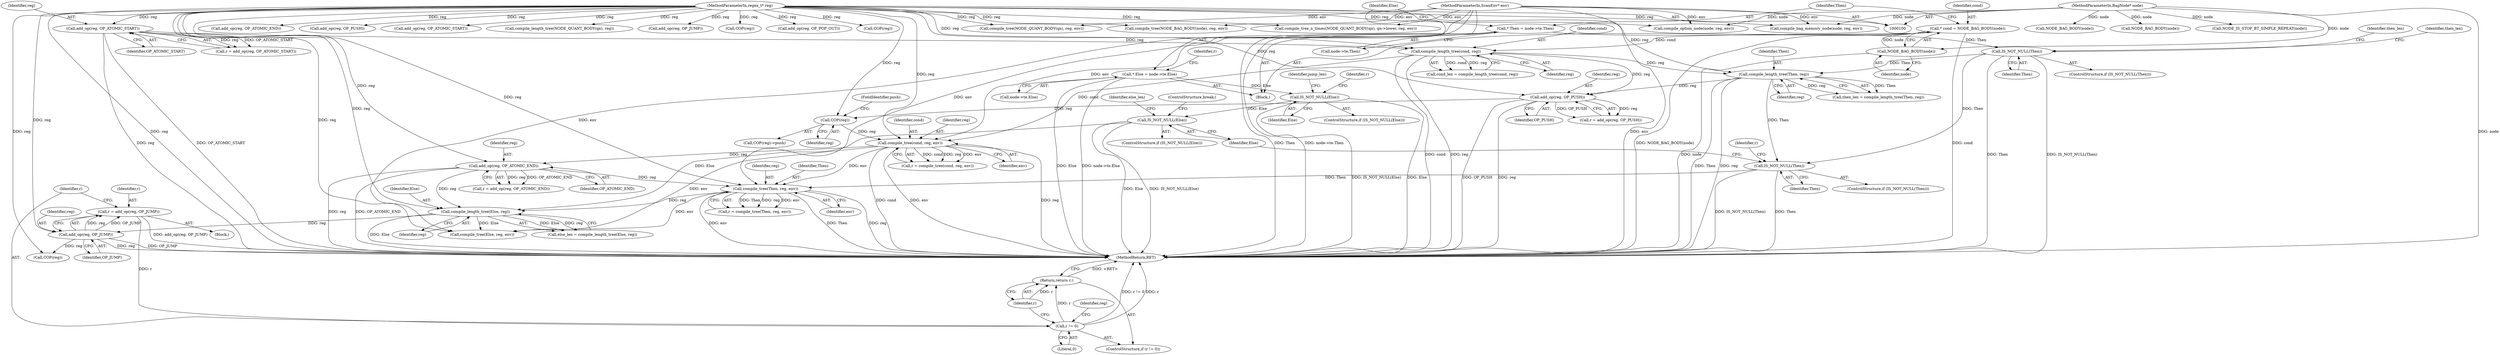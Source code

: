 digraph "1_oniguruma_c509265c5f6ae7264f7b8a8aae1cfa5fc59d108c@del" {
"1000426" [label="(Call,r = add_op(reg, OP_JUMP))"];
"1000428" [label="(Call,add_op(reg, OP_JUMP))"];
"1000423" [label="(Call,compile_length_tree(Else, reg))"];
"1000417" [label="(Call,IS_NOT_NULL(Else))"];
"1000351" [label="(Call,IS_NOT_NULL(Else))"];
"1000295" [label="(Call,* Else = node->te.Else)"];
"1000391" [label="(Call,add_op(reg, OP_ATOMIC_END))"];
"1000379" [label="(Call,compile_tree(cond, reg, env))"];
"1000315" [label="(Call,compile_length_tree(cond, reg))"];
"1000282" [label="(Call,* cond = NODE_BAG_BODY(node))"];
"1000284" [label="(Call,NODE_BAG_BODY(node))"];
"1000101" [label="(MethodParameterIn,BagNode* node)"];
"1000304" [label="(Call,add_op(reg, OP_ATOMIC_START))"];
"1000102" [label="(MethodParameterIn,regex_t* reg)"];
"1000370" [label="(Call,COP(reg))"];
"1000358" [label="(Call,add_op(reg, OP_PUSH))"];
"1000330" [label="(Call,compile_length_tree(Then, reg))"];
"1000325" [label="(Call,IS_NOT_NULL(Then))"];
"1000287" [label="(Call,* Then = node->te.Then)"];
"1000103" [label="(MethodParameterIn,ScanEnv* env)"];
"1000406" [label="(Call,compile_tree(Then, reg, env))"];
"1000401" [label="(Call,IS_NOT_NULL(Then))"];
"1000432" [label="(Call,r != 0)"];
"1000435" [label="(Return,return r;)"];
"1000296" [label="(Identifier,Else)"];
"1000377" [label="(Call,r = compile_tree(cond, reg, env))"];
"1000304" [label="(Call,add_op(reg, OP_ATOMIC_START))"];
"1000372" [label="(FieldIdentifier,push)"];
"1000288" [label="(Identifier,Then)"];
"1000102" [label="(MethodParameterIn,regex_t* reg)"];
"1000419" [label="(Block,)"];
"1000313" [label="(Call,cond_len = compile_length_tree(cond, reg))"];
"1000341" [label="(Identifier,then_len)"];
"1000456" [label="(MethodReturn,RET)"];
"1000359" [label="(Identifier,reg)"];
"1000393" [label="(Identifier,OP_ATOMIC_END)"];
"1000306" [label="(Identifier,OP_ATOMIC_START)"];
"1000123" [label="(Call,compile_option_node(node, reg, env))"];
"1000380" [label="(Identifier,cond)"];
"1000426" [label="(Call,r = add_op(reg, OP_JUMP))"];
"1000431" [label="(ControlStructure,if (r != 0))"];
"1000418" [label="(Identifier,Else)"];
"1000289" [label="(Call,node->te.Then)"];
"1000422" [label="(Identifier,else_len)"];
"1000391" [label="(Call,add_op(reg, OP_ATOMIC_END))"];
"1000351" [label="(Call,IS_NOT_NULL(Else))"];
"1000302" [label="(Call,r = add_op(reg, OP_ATOMIC_START))"];
"1000356" [label="(Call,r = add_op(reg, OP_PUSH))"];
"1000405" [label="(Identifier,r)"];
"1000382" [label="(Identifier,env)"];
"1000401" [label="(Call,IS_NOT_NULL(Then))"];
"1000272" [label="(Call,add_op(reg, OP_ATOMIC_END))"];
"1000315" [label="(Call,compile_length_tree(cond, reg))"];
"1000331" [label="(Identifier,Then)"];
"1000283" [label="(Identifier,cond)"];
"1000402" [label="(Identifier,Then)"];
"1000392" [label="(Identifier,reg)"];
"1000297" [label="(Call,node->te.Else)"];
"1000169" [label="(Call,add_op(reg, OP_PUSH))"];
"1000436" [label="(Identifier,r)"];
"1000329" [label="(Identifier,then_len)"];
"1000101" [label="(MethodParameterIn,BagNode* node)"];
"1000259" [label="(Call,compile_tree(NODE_BAG_BODY(node), reg, env))"];
"1000453" [label="(ControlStructure,break;)"];
"1000423" [label="(Call,compile_length_tree(Else, reg))"];
"1000440" [label="(Call,COP(reg))"];
"1000137" [label="(Call,NODE_BAG_BODY(node))"];
"1000408" [label="(Identifier,reg)"];
"1000434" [label="(Literal,0)"];
"1000360" [label="(Identifier,OP_PUSH)"];
"1000115" [label="(Call,compile_bag_memory_node(node, reg, env))"];
"1000427" [label="(Identifier,r)"];
"1000421" [label="(Call,else_len = compile_length_tree(Else, reg))"];
"1000381" [label="(Identifier,reg)"];
"1000295" [label="(Call,* Else = node->te.Else)"];
"1000285" [label="(Identifier,node)"];
"1000248" [label="(Call,add_op(reg, OP_ATOMIC_START))"];
"1000429" [label="(Identifier,reg)"];
"1000370" [label="(Call,COP(reg))"];
"1000371" [label="(Identifier,reg)"];
"1000430" [label="(Identifier,OP_JUMP)"];
"1000324" [label="(ControlStructure,if (IS_NOT_NULL(Then)))"];
"1000282" [label="(Call,* cond = NODE_BAG_BODY(node))"];
"1000441" [label="(Identifier,reg)"];
"1000332" [label="(Identifier,reg)"];
"1000417" [label="(Call,IS_NOT_NULL(Else))"];
"1000157" [label="(Call,compile_length_tree(NODE_QUANT_BODY(qn), reg))"];
"1000425" [label="(Identifier,reg)"];
"1000428" [label="(Call,add_op(reg, OP_JUMP))"];
"1000433" [label="(Identifier,r)"];
"1000317" [label="(Identifier,reg)"];
"1000218" [label="(Call,add_op(reg, OP_JUMP))"];
"1000325" [label="(Call,IS_NOT_NULL(Then))"];
"1000409" [label="(Identifier,env)"];
"1000358" [label="(Call,add_op(reg, OP_PUSH))"];
"1000379" [label="(Call,compile_tree(cond, reg, env))"];
"1000303" [label="(Identifier,r)"];
"1000230" [label="(Call,COP(reg))"];
"1000435" [label="(Return,return r;)"];
"1000432" [label="(Call,r != 0)"];
"1000260" [label="(Call,NODE_BAG_BODY(node))"];
"1000400" [label="(ControlStructure,if (IS_NOT_NULL(Then)))"];
"1000369" [label="(Call,COP(reg)->push)"];
"1000350" [label="(ControlStructure,if (IS_NOT_NULL(Else)))"];
"1000284" [label="(Call,NODE_BAG_BODY(node))"];
"1000354" [label="(Identifier,jump_len)"];
"1000330" [label="(Call,compile_length_tree(Then, reg))"];
"1000424" [label="(Identifier,Else)"];
"1000305" [label="(Identifier,reg)"];
"1000141" [label="(Call,compile_tree_n_times(NODE_QUANT_BODY(qn), qn->lower, reg, env))"];
"1000357" [label="(Identifier,r)"];
"1000207" [label="(Call,add_op(reg, OP_POP_OUT))"];
"1000389" [label="(Call,r = add_op(reg, OP_ATOMIC_END))"];
"1000181" [label="(Call,COP(reg))"];
"1000287" [label="(Call,* Then = node->te.Then)"];
"1000449" [label="(Call,compile_tree(Else, reg, env))"];
"1000328" [label="(Call,then_len = compile_length_tree(Then, reg))"];
"1000326" [label="(Identifier,Then)"];
"1000407" [label="(Identifier,Then)"];
"1000352" [label="(Identifier,Else)"];
"1000406" [label="(Call,compile_tree(Then, reg, env))"];
"1000277" [label="(Block,)"];
"1000316" [label="(Identifier,cond)"];
"1000130" [label="(Call,NODE_IS_STOP_BT_SIMPLE_REPEAT(node))"];
"1000194" [label="(Call,compile_tree(NODE_QUANT_BODY(qn), reg, env))"];
"1000416" [label="(ControlStructure,if (IS_NOT_NULL(Else)))"];
"1000404" [label="(Call,r = compile_tree(Then, reg, env))"];
"1000103" [label="(MethodParameterIn,ScanEnv* env)"];
"1000426" -> "1000419"  [label="AST: "];
"1000426" -> "1000428"  [label="CFG: "];
"1000427" -> "1000426"  [label="AST: "];
"1000428" -> "1000426"  [label="AST: "];
"1000433" -> "1000426"  [label="CFG: "];
"1000426" -> "1000456"  [label="DDG: add_op(reg, OP_JUMP)"];
"1000428" -> "1000426"  [label="DDG: reg"];
"1000428" -> "1000426"  [label="DDG: OP_JUMP"];
"1000426" -> "1000432"  [label="DDG: r"];
"1000428" -> "1000430"  [label="CFG: "];
"1000429" -> "1000428"  [label="AST: "];
"1000430" -> "1000428"  [label="AST: "];
"1000428" -> "1000456"  [label="DDG: OP_JUMP"];
"1000428" -> "1000456"  [label="DDG: reg"];
"1000423" -> "1000428"  [label="DDG: reg"];
"1000102" -> "1000428"  [label="DDG: reg"];
"1000428" -> "1000440"  [label="DDG: reg"];
"1000423" -> "1000421"  [label="AST: "];
"1000423" -> "1000425"  [label="CFG: "];
"1000424" -> "1000423"  [label="AST: "];
"1000425" -> "1000423"  [label="AST: "];
"1000421" -> "1000423"  [label="CFG: "];
"1000423" -> "1000456"  [label="DDG: Else"];
"1000423" -> "1000421"  [label="DDG: Else"];
"1000423" -> "1000421"  [label="DDG: reg"];
"1000417" -> "1000423"  [label="DDG: Else"];
"1000391" -> "1000423"  [label="DDG: reg"];
"1000406" -> "1000423"  [label="DDG: reg"];
"1000102" -> "1000423"  [label="DDG: reg"];
"1000423" -> "1000449"  [label="DDG: Else"];
"1000417" -> "1000416"  [label="AST: "];
"1000417" -> "1000418"  [label="CFG: "];
"1000418" -> "1000417"  [label="AST: "];
"1000422" -> "1000417"  [label="CFG: "];
"1000453" -> "1000417"  [label="CFG: "];
"1000417" -> "1000456"  [label="DDG: Else"];
"1000417" -> "1000456"  [label="DDG: IS_NOT_NULL(Else)"];
"1000351" -> "1000417"  [label="DDG: Else"];
"1000351" -> "1000350"  [label="AST: "];
"1000351" -> "1000352"  [label="CFG: "];
"1000352" -> "1000351"  [label="AST: "];
"1000354" -> "1000351"  [label="CFG: "];
"1000357" -> "1000351"  [label="CFG: "];
"1000351" -> "1000456"  [label="DDG: IS_NOT_NULL(Else)"];
"1000351" -> "1000456"  [label="DDG: Else"];
"1000295" -> "1000351"  [label="DDG: Else"];
"1000295" -> "1000277"  [label="AST: "];
"1000295" -> "1000297"  [label="CFG: "];
"1000296" -> "1000295"  [label="AST: "];
"1000297" -> "1000295"  [label="AST: "];
"1000303" -> "1000295"  [label="CFG: "];
"1000295" -> "1000456"  [label="DDG: Else"];
"1000295" -> "1000456"  [label="DDG: node->te.Else"];
"1000391" -> "1000389"  [label="AST: "];
"1000391" -> "1000393"  [label="CFG: "];
"1000392" -> "1000391"  [label="AST: "];
"1000393" -> "1000391"  [label="AST: "];
"1000389" -> "1000391"  [label="CFG: "];
"1000391" -> "1000456"  [label="DDG: reg"];
"1000391" -> "1000456"  [label="DDG: OP_ATOMIC_END"];
"1000391" -> "1000389"  [label="DDG: reg"];
"1000391" -> "1000389"  [label="DDG: OP_ATOMIC_END"];
"1000379" -> "1000391"  [label="DDG: reg"];
"1000102" -> "1000391"  [label="DDG: reg"];
"1000391" -> "1000406"  [label="DDG: reg"];
"1000379" -> "1000377"  [label="AST: "];
"1000379" -> "1000382"  [label="CFG: "];
"1000380" -> "1000379"  [label="AST: "];
"1000381" -> "1000379"  [label="AST: "];
"1000382" -> "1000379"  [label="AST: "];
"1000377" -> "1000379"  [label="CFG: "];
"1000379" -> "1000456"  [label="DDG: cond"];
"1000379" -> "1000456"  [label="DDG: env"];
"1000379" -> "1000456"  [label="DDG: reg"];
"1000379" -> "1000377"  [label="DDG: cond"];
"1000379" -> "1000377"  [label="DDG: reg"];
"1000379" -> "1000377"  [label="DDG: env"];
"1000315" -> "1000379"  [label="DDG: cond"];
"1000370" -> "1000379"  [label="DDG: reg"];
"1000102" -> "1000379"  [label="DDG: reg"];
"1000103" -> "1000379"  [label="DDG: env"];
"1000379" -> "1000406"  [label="DDG: env"];
"1000379" -> "1000449"  [label="DDG: env"];
"1000315" -> "1000313"  [label="AST: "];
"1000315" -> "1000317"  [label="CFG: "];
"1000316" -> "1000315"  [label="AST: "];
"1000317" -> "1000315"  [label="AST: "];
"1000313" -> "1000315"  [label="CFG: "];
"1000315" -> "1000456"  [label="DDG: cond"];
"1000315" -> "1000456"  [label="DDG: reg"];
"1000315" -> "1000313"  [label="DDG: cond"];
"1000315" -> "1000313"  [label="DDG: reg"];
"1000282" -> "1000315"  [label="DDG: cond"];
"1000304" -> "1000315"  [label="DDG: reg"];
"1000102" -> "1000315"  [label="DDG: reg"];
"1000315" -> "1000330"  [label="DDG: reg"];
"1000315" -> "1000358"  [label="DDG: reg"];
"1000282" -> "1000277"  [label="AST: "];
"1000282" -> "1000284"  [label="CFG: "];
"1000283" -> "1000282"  [label="AST: "];
"1000284" -> "1000282"  [label="AST: "];
"1000288" -> "1000282"  [label="CFG: "];
"1000282" -> "1000456"  [label="DDG: NODE_BAG_BODY(node)"];
"1000282" -> "1000456"  [label="DDG: cond"];
"1000284" -> "1000282"  [label="DDG: node"];
"1000284" -> "1000285"  [label="CFG: "];
"1000285" -> "1000284"  [label="AST: "];
"1000284" -> "1000456"  [label="DDG: node"];
"1000101" -> "1000284"  [label="DDG: node"];
"1000101" -> "1000100"  [label="AST: "];
"1000101" -> "1000456"  [label="DDG: node"];
"1000101" -> "1000115"  [label="DDG: node"];
"1000101" -> "1000123"  [label="DDG: node"];
"1000101" -> "1000130"  [label="DDG: node"];
"1000101" -> "1000137"  [label="DDG: node"];
"1000101" -> "1000260"  [label="DDG: node"];
"1000304" -> "1000302"  [label="AST: "];
"1000304" -> "1000306"  [label="CFG: "];
"1000305" -> "1000304"  [label="AST: "];
"1000306" -> "1000304"  [label="AST: "];
"1000302" -> "1000304"  [label="CFG: "];
"1000304" -> "1000456"  [label="DDG: reg"];
"1000304" -> "1000456"  [label="DDG: OP_ATOMIC_START"];
"1000304" -> "1000302"  [label="DDG: reg"];
"1000304" -> "1000302"  [label="DDG: OP_ATOMIC_START"];
"1000102" -> "1000304"  [label="DDG: reg"];
"1000102" -> "1000100"  [label="AST: "];
"1000102" -> "1000456"  [label="DDG: reg"];
"1000102" -> "1000115"  [label="DDG: reg"];
"1000102" -> "1000123"  [label="DDG: reg"];
"1000102" -> "1000141"  [label="DDG: reg"];
"1000102" -> "1000157"  [label="DDG: reg"];
"1000102" -> "1000169"  [label="DDG: reg"];
"1000102" -> "1000181"  [label="DDG: reg"];
"1000102" -> "1000194"  [label="DDG: reg"];
"1000102" -> "1000207"  [label="DDG: reg"];
"1000102" -> "1000218"  [label="DDG: reg"];
"1000102" -> "1000230"  [label="DDG: reg"];
"1000102" -> "1000248"  [label="DDG: reg"];
"1000102" -> "1000259"  [label="DDG: reg"];
"1000102" -> "1000272"  [label="DDG: reg"];
"1000102" -> "1000330"  [label="DDG: reg"];
"1000102" -> "1000358"  [label="DDG: reg"];
"1000102" -> "1000370"  [label="DDG: reg"];
"1000102" -> "1000406"  [label="DDG: reg"];
"1000102" -> "1000440"  [label="DDG: reg"];
"1000102" -> "1000449"  [label="DDG: reg"];
"1000370" -> "1000369"  [label="AST: "];
"1000370" -> "1000371"  [label="CFG: "];
"1000371" -> "1000370"  [label="AST: "];
"1000372" -> "1000370"  [label="CFG: "];
"1000358" -> "1000370"  [label="DDG: reg"];
"1000358" -> "1000356"  [label="AST: "];
"1000358" -> "1000360"  [label="CFG: "];
"1000359" -> "1000358"  [label="AST: "];
"1000360" -> "1000358"  [label="AST: "];
"1000356" -> "1000358"  [label="CFG: "];
"1000358" -> "1000456"  [label="DDG: OP_PUSH"];
"1000358" -> "1000456"  [label="DDG: reg"];
"1000358" -> "1000356"  [label="DDG: reg"];
"1000358" -> "1000356"  [label="DDG: OP_PUSH"];
"1000330" -> "1000358"  [label="DDG: reg"];
"1000330" -> "1000328"  [label="AST: "];
"1000330" -> "1000332"  [label="CFG: "];
"1000331" -> "1000330"  [label="AST: "];
"1000332" -> "1000330"  [label="AST: "];
"1000328" -> "1000330"  [label="CFG: "];
"1000330" -> "1000456"  [label="DDG: Then"];
"1000330" -> "1000456"  [label="DDG: reg"];
"1000330" -> "1000328"  [label="DDG: Then"];
"1000330" -> "1000328"  [label="DDG: reg"];
"1000325" -> "1000330"  [label="DDG: Then"];
"1000330" -> "1000401"  [label="DDG: Then"];
"1000325" -> "1000324"  [label="AST: "];
"1000325" -> "1000326"  [label="CFG: "];
"1000326" -> "1000325"  [label="AST: "];
"1000329" -> "1000325"  [label="CFG: "];
"1000341" -> "1000325"  [label="CFG: "];
"1000325" -> "1000456"  [label="DDG: Then"];
"1000325" -> "1000456"  [label="DDG: IS_NOT_NULL(Then)"];
"1000287" -> "1000325"  [label="DDG: Then"];
"1000325" -> "1000401"  [label="DDG: Then"];
"1000287" -> "1000277"  [label="AST: "];
"1000287" -> "1000289"  [label="CFG: "];
"1000288" -> "1000287"  [label="AST: "];
"1000289" -> "1000287"  [label="AST: "];
"1000296" -> "1000287"  [label="CFG: "];
"1000287" -> "1000456"  [label="DDG: node->te.Then"];
"1000287" -> "1000456"  [label="DDG: Then"];
"1000103" -> "1000100"  [label="AST: "];
"1000103" -> "1000456"  [label="DDG: env"];
"1000103" -> "1000115"  [label="DDG: env"];
"1000103" -> "1000123"  [label="DDG: env"];
"1000103" -> "1000141"  [label="DDG: env"];
"1000103" -> "1000194"  [label="DDG: env"];
"1000103" -> "1000259"  [label="DDG: env"];
"1000103" -> "1000406"  [label="DDG: env"];
"1000103" -> "1000449"  [label="DDG: env"];
"1000406" -> "1000404"  [label="AST: "];
"1000406" -> "1000409"  [label="CFG: "];
"1000407" -> "1000406"  [label="AST: "];
"1000408" -> "1000406"  [label="AST: "];
"1000409" -> "1000406"  [label="AST: "];
"1000404" -> "1000406"  [label="CFG: "];
"1000406" -> "1000456"  [label="DDG: env"];
"1000406" -> "1000456"  [label="DDG: Then"];
"1000406" -> "1000456"  [label="DDG: reg"];
"1000406" -> "1000404"  [label="DDG: Then"];
"1000406" -> "1000404"  [label="DDG: reg"];
"1000406" -> "1000404"  [label="DDG: env"];
"1000401" -> "1000406"  [label="DDG: Then"];
"1000406" -> "1000449"  [label="DDG: env"];
"1000401" -> "1000400"  [label="AST: "];
"1000401" -> "1000402"  [label="CFG: "];
"1000402" -> "1000401"  [label="AST: "];
"1000405" -> "1000401"  [label="CFG: "];
"1000418" -> "1000401"  [label="CFG: "];
"1000401" -> "1000456"  [label="DDG: IS_NOT_NULL(Then)"];
"1000401" -> "1000456"  [label="DDG: Then"];
"1000432" -> "1000431"  [label="AST: "];
"1000432" -> "1000434"  [label="CFG: "];
"1000433" -> "1000432"  [label="AST: "];
"1000434" -> "1000432"  [label="AST: "];
"1000436" -> "1000432"  [label="CFG: "];
"1000441" -> "1000432"  [label="CFG: "];
"1000432" -> "1000456"  [label="DDG: r != 0"];
"1000432" -> "1000456"  [label="DDG: r"];
"1000432" -> "1000435"  [label="DDG: r"];
"1000435" -> "1000431"  [label="AST: "];
"1000435" -> "1000436"  [label="CFG: "];
"1000436" -> "1000435"  [label="AST: "];
"1000456" -> "1000435"  [label="CFG: "];
"1000435" -> "1000456"  [label="DDG: <RET>"];
"1000436" -> "1000435"  [label="DDG: r"];
}
